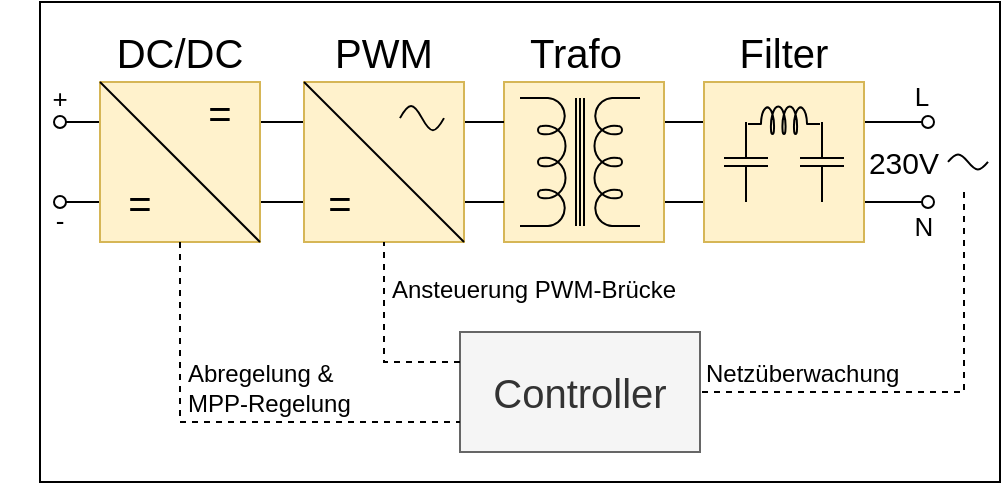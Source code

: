 <mxfile version="21.2.1" type="device">
  <diagram name="Seite-1" id="lhtfeydLj3nEnXqZ8XtC">
    <mxGraphModel dx="574" dy="401" grid="1" gridSize="10" guides="1" tooltips="1" connect="1" arrows="1" fold="1" page="1" pageScale="1" pageWidth="827" pageHeight="1169" math="0" shadow="0">
      <root>
        <mxCell id="0" />
        <mxCell id="1" parent="0" />
        <mxCell id="4xuCncQ8zbajrfOyiKRO-18" value="" style="rounded=0;whiteSpace=wrap;html=1;" vertex="1" parent="1">
          <mxGeometry x="130" y="320" width="480" height="240" as="geometry" />
        </mxCell>
        <mxCell id="4xuCncQ8zbajrfOyiKRO-13" style="edgeStyle=orthogonalEdgeStyle;rounded=0;orthogonalLoop=1;jettySize=auto;html=1;exitX=1;exitY=0.25;exitDx=0;exitDy=0;entryX=0;entryY=0.25;entryDx=0;entryDy=0;endArrow=none;endFill=0;" edge="1" parent="1" source="4xuCncQ8zbajrfOyiKRO-4" target="4xuCncQ8zbajrfOyiKRO-5">
          <mxGeometry relative="1" as="geometry" />
        </mxCell>
        <mxCell id="4xuCncQ8zbajrfOyiKRO-14" style="edgeStyle=orthogonalEdgeStyle;rounded=0;orthogonalLoop=1;jettySize=auto;html=1;exitX=1;exitY=0.75;exitDx=0;exitDy=0;entryX=0;entryY=0.75;entryDx=0;entryDy=0;endArrow=none;endFill=0;" edge="1" parent="1" source="4xuCncQ8zbajrfOyiKRO-4" target="4xuCncQ8zbajrfOyiKRO-5">
          <mxGeometry relative="1" as="geometry" />
        </mxCell>
        <mxCell id="4xuCncQ8zbajrfOyiKRO-4" value="" style="whiteSpace=wrap;html=1;aspect=fixed;fillColor=#fff2cc;strokeColor=#d6b656;" vertex="1" parent="1">
          <mxGeometry x="362" y="360" width="80" height="80" as="geometry" />
        </mxCell>
        <mxCell id="4xuCncQ8zbajrfOyiKRO-6" style="edgeStyle=orthogonalEdgeStyle;rounded=0;orthogonalLoop=1;jettySize=auto;html=1;exitX=0;exitY=0.25;exitDx=0;exitDy=0;endArrow=oval;endFill=0;" edge="1" parent="1" source="4xuCncQ8zbajrfOyiKRO-1">
          <mxGeometry relative="1" as="geometry">
            <mxPoint x="140" y="380" as="targetPoint" />
          </mxGeometry>
        </mxCell>
        <mxCell id="4xuCncQ8zbajrfOyiKRO-7" style="edgeStyle=orthogonalEdgeStyle;rounded=0;orthogonalLoop=1;jettySize=auto;html=1;exitX=0;exitY=0.75;exitDx=0;exitDy=0;endArrow=oval;endFill=0;" edge="1" parent="1" source="4xuCncQ8zbajrfOyiKRO-1">
          <mxGeometry relative="1" as="geometry">
            <mxPoint x="140" y="420" as="targetPoint" />
          </mxGeometry>
        </mxCell>
        <mxCell id="4xuCncQ8zbajrfOyiKRO-9" style="edgeStyle=orthogonalEdgeStyle;rounded=0;orthogonalLoop=1;jettySize=auto;html=1;exitX=1;exitY=0.25;exitDx=0;exitDy=0;entryX=0;entryY=0.25;entryDx=0;entryDy=0;endArrow=none;endFill=0;" edge="1" parent="1" source="4xuCncQ8zbajrfOyiKRO-1" target="4xuCncQ8zbajrfOyiKRO-2">
          <mxGeometry relative="1" as="geometry" />
        </mxCell>
        <mxCell id="4xuCncQ8zbajrfOyiKRO-10" style="edgeStyle=orthogonalEdgeStyle;rounded=0;orthogonalLoop=1;jettySize=auto;html=1;exitX=1;exitY=0.75;exitDx=0;exitDy=0;entryX=0;entryY=0.75;entryDx=0;entryDy=0;endArrow=none;endFill=0;" edge="1" parent="1" source="4xuCncQ8zbajrfOyiKRO-1" target="4xuCncQ8zbajrfOyiKRO-2">
          <mxGeometry relative="1" as="geometry" />
        </mxCell>
        <mxCell id="4xuCncQ8zbajrfOyiKRO-1" value="" style="whiteSpace=wrap;html=1;aspect=fixed;fillColor=#fff2cc;strokeColor=#d6b656;" vertex="1" parent="1">
          <mxGeometry x="160" y="360" width="80" height="80" as="geometry" />
        </mxCell>
        <mxCell id="4xuCncQ8zbajrfOyiKRO-11" style="edgeStyle=orthogonalEdgeStyle;rounded=0;orthogonalLoop=1;jettySize=auto;html=1;exitX=1;exitY=0.25;exitDx=0;exitDy=0;entryX=0;entryY=0.25;entryDx=0;entryDy=0;endArrow=none;endFill=0;" edge="1" parent="1" source="4xuCncQ8zbajrfOyiKRO-2" target="4xuCncQ8zbajrfOyiKRO-4">
          <mxGeometry relative="1" as="geometry" />
        </mxCell>
        <mxCell id="4xuCncQ8zbajrfOyiKRO-12" style="edgeStyle=orthogonalEdgeStyle;rounded=0;orthogonalLoop=1;jettySize=auto;html=1;exitX=1;exitY=0.75;exitDx=0;exitDy=0;entryX=0;entryY=0.75;entryDx=0;entryDy=0;endArrow=none;endFill=0;" edge="1" parent="1" source="4xuCncQ8zbajrfOyiKRO-2" target="4xuCncQ8zbajrfOyiKRO-4">
          <mxGeometry relative="1" as="geometry" />
        </mxCell>
        <mxCell id="4xuCncQ8zbajrfOyiKRO-2" value="" style="whiteSpace=wrap;html=1;aspect=fixed;fillColor=#fff2cc;strokeColor=#d6b656;" vertex="1" parent="1">
          <mxGeometry x="262" y="360" width="80" height="80" as="geometry" />
        </mxCell>
        <mxCell id="4xuCncQ8zbajrfOyiKRO-3" value="" style="pointerEvents=1;verticalLabelPosition=bottom;shadow=0;dashed=0;align=center;html=1;verticalAlign=top;shape=mxgraph.electrical.inductors.transformer_2;rotation=90;" vertex="1" parent="1">
          <mxGeometry x="368" y="370" width="64" height="60" as="geometry" />
        </mxCell>
        <mxCell id="4xuCncQ8zbajrfOyiKRO-16" style="edgeStyle=orthogonalEdgeStyle;rounded=0;orthogonalLoop=1;jettySize=auto;html=1;exitX=1;exitY=0.25;exitDx=0;exitDy=0;endArrow=oval;endFill=0;entryX=0.925;entryY=0.25;entryDx=0;entryDy=0;entryPerimeter=0;" edge="1" parent="1" source="4xuCncQ8zbajrfOyiKRO-5" target="4xuCncQ8zbajrfOyiKRO-18">
          <mxGeometry relative="1" as="geometry">
            <mxPoint x="550" y="380" as="targetPoint" />
          </mxGeometry>
        </mxCell>
        <mxCell id="4xuCncQ8zbajrfOyiKRO-17" style="edgeStyle=orthogonalEdgeStyle;rounded=0;orthogonalLoop=1;jettySize=auto;html=1;exitX=1;exitY=0.75;exitDx=0;exitDy=0;endArrow=oval;endFill=0;entryX=0.925;entryY=0.417;entryDx=0;entryDy=0;entryPerimeter=0;" edge="1" parent="1" source="4xuCncQ8zbajrfOyiKRO-5" target="4xuCncQ8zbajrfOyiKRO-18">
          <mxGeometry relative="1" as="geometry">
            <mxPoint x="550" y="420" as="targetPoint" />
          </mxGeometry>
        </mxCell>
        <mxCell id="4xuCncQ8zbajrfOyiKRO-5" value="" style="whiteSpace=wrap;html=1;aspect=fixed;fillColor=#fff2cc;strokeColor=#d6b656;" vertex="1" parent="1">
          <mxGeometry x="462" y="360" width="80" height="80" as="geometry" />
        </mxCell>
        <mxCell id="4xuCncQ8zbajrfOyiKRO-19" value="&lt;font style=&quot;font-size: 20px;&quot;&gt;Controller&lt;/font&gt;" style="rounded=0;whiteSpace=wrap;html=1;fillColor=#f5f5f5;fontColor=#333333;strokeColor=#666666;" vertex="1" parent="1">
          <mxGeometry x="340" y="485" width="120" height="60" as="geometry" />
        </mxCell>
        <mxCell id="4xuCncQ8zbajrfOyiKRO-20" value="&lt;font style=&quot;font-size: 20px;&quot;&gt;Trafo&lt;/font&gt;" style="text;html=1;strokeColor=none;fillColor=none;align=center;verticalAlign=middle;whiteSpace=wrap;rounded=0;" vertex="1" parent="1">
          <mxGeometry x="368" y="330" width="60" height="30" as="geometry" />
        </mxCell>
        <mxCell id="4xuCncQ8zbajrfOyiKRO-21" value="&lt;font style=&quot;font-size: 20px;&quot;&gt;Filter&lt;/font&gt;" style="text;html=1;strokeColor=none;fillColor=none;align=center;verticalAlign=middle;whiteSpace=wrap;rounded=0;" vertex="1" parent="1">
          <mxGeometry x="472" y="330" width="60" height="30" as="geometry" />
        </mxCell>
        <mxCell id="4xuCncQ8zbajrfOyiKRO-22" value="&lt;font style=&quot;font-size: 20px;&quot;&gt;PWM&lt;/font&gt;" style="text;html=1;strokeColor=none;fillColor=none;align=center;verticalAlign=middle;whiteSpace=wrap;rounded=0;" vertex="1" parent="1">
          <mxGeometry x="272" y="330" width="60" height="30" as="geometry" />
        </mxCell>
        <mxCell id="4xuCncQ8zbajrfOyiKRO-23" value="&lt;font style=&quot;font-size: 20px;&quot;&gt;DC/DC&lt;/font&gt;" style="text;html=1;strokeColor=none;fillColor=none;align=center;verticalAlign=middle;whiteSpace=wrap;rounded=0;" vertex="1" parent="1">
          <mxGeometry x="170" y="330" width="60" height="30" as="geometry" />
        </mxCell>
        <mxCell id="4xuCncQ8zbajrfOyiKRO-24" value="" style="pointerEvents=1;verticalLabelPosition=bottom;shadow=0;dashed=0;align=center;html=1;verticalAlign=top;shape=mxgraph.electrical.waveforms.sine_wave;" vertex="1" parent="1">
          <mxGeometry x="584" y="395" width="20" height="10" as="geometry" />
        </mxCell>
        <mxCell id="4xuCncQ8zbajrfOyiKRO-25" value="&lt;font style=&quot;font-size: 15px;&quot;&gt;230V&lt;/font&gt;" style="text;html=1;strokeColor=none;fillColor=none;align=center;verticalAlign=middle;whiteSpace=wrap;rounded=0;" vertex="1" parent="1">
          <mxGeometry x="532" y="385" width="60" height="30" as="geometry" />
        </mxCell>
        <mxCell id="4xuCncQ8zbajrfOyiKRO-27" value="&lt;font style=&quot;font-size: 13px;&quot;&gt;L&lt;/font&gt;" style="text;html=1;strokeColor=none;fillColor=none;align=center;verticalAlign=middle;whiteSpace=wrap;rounded=0;" vertex="1" parent="1">
          <mxGeometry x="541" y="352" width="60" height="30" as="geometry" />
        </mxCell>
        <mxCell id="4xuCncQ8zbajrfOyiKRO-28" value="&lt;font style=&quot;font-size: 13px;&quot;&gt;N&lt;/font&gt;" style="text;html=1;strokeColor=none;fillColor=none;align=center;verticalAlign=middle;whiteSpace=wrap;rounded=0;" vertex="1" parent="1">
          <mxGeometry x="542" y="417" width="60" height="30" as="geometry" />
        </mxCell>
        <mxCell id="4xuCncQ8zbajrfOyiKRO-30" value="&lt;font style=&quot;font-size: 13px;&quot;&gt;+&lt;/font&gt;" style="text;html=1;strokeColor=none;fillColor=none;align=center;verticalAlign=middle;whiteSpace=wrap;rounded=0;" vertex="1" parent="1">
          <mxGeometry x="110" y="353" width="60" height="30" as="geometry" />
        </mxCell>
        <mxCell id="4xuCncQ8zbajrfOyiKRO-31" value="&lt;font style=&quot;font-size: 13px;&quot;&gt;-&lt;/font&gt;" style="text;html=1;strokeColor=none;fillColor=none;align=center;verticalAlign=middle;whiteSpace=wrap;rounded=0;" vertex="1" parent="1">
          <mxGeometry x="110" y="414" width="60" height="30" as="geometry" />
        </mxCell>
        <mxCell id="4xuCncQ8zbajrfOyiKRO-33" value="&lt;font style=&quot;font-size: 20px;&quot;&gt;=&lt;/font&gt;" style="text;html=1;strokeColor=none;fillColor=none;align=center;verticalAlign=middle;whiteSpace=wrap;rounded=0;" vertex="1" parent="1">
          <mxGeometry x="150" y="405" width="60" height="30" as="geometry" />
        </mxCell>
        <mxCell id="4xuCncQ8zbajrfOyiKRO-34" value="" style="endArrow=none;html=1;rounded=0;entryX=1;entryY=1;entryDx=0;entryDy=0;exitX=0;exitY=0;exitDx=0;exitDy=0;" edge="1" parent="1" source="4xuCncQ8zbajrfOyiKRO-1" target="4xuCncQ8zbajrfOyiKRO-1">
          <mxGeometry width="50" height="50" relative="1" as="geometry">
            <mxPoint x="330" y="450" as="sourcePoint" />
            <mxPoint x="380" y="400" as="targetPoint" />
          </mxGeometry>
        </mxCell>
        <mxCell id="4xuCncQ8zbajrfOyiKRO-35" value="&lt;font style=&quot;font-size: 20px;&quot;&gt;=&lt;/font&gt;" style="text;html=1;strokeColor=none;fillColor=none;align=center;verticalAlign=middle;whiteSpace=wrap;rounded=0;" vertex="1" parent="1">
          <mxGeometry x="190" y="360" width="60" height="30" as="geometry" />
        </mxCell>
        <mxCell id="4xuCncQ8zbajrfOyiKRO-36" value="&lt;font style=&quot;font-size: 20px;&quot;&gt;=&lt;/font&gt;" style="text;html=1;strokeColor=none;fillColor=none;align=center;verticalAlign=middle;whiteSpace=wrap;rounded=0;" vertex="1" parent="1">
          <mxGeometry x="250" y="405" width="60" height="30" as="geometry" />
        </mxCell>
        <mxCell id="4xuCncQ8zbajrfOyiKRO-37" value="" style="endArrow=none;html=1;rounded=0;entryX=1;entryY=1;entryDx=0;entryDy=0;exitX=0;exitY=0;exitDx=0;exitDy=0;" edge="1" parent="1">
          <mxGeometry width="50" height="50" relative="1" as="geometry">
            <mxPoint x="262" y="360" as="sourcePoint" />
            <mxPoint x="342" y="440" as="targetPoint" />
          </mxGeometry>
        </mxCell>
        <mxCell id="4xuCncQ8zbajrfOyiKRO-38" value="" style="pointerEvents=1;verticalLabelPosition=bottom;shadow=0;dashed=0;align=center;html=1;verticalAlign=top;shape=mxgraph.electrical.waveforms.sine_wave;" vertex="1" parent="1">
          <mxGeometry x="310" y="370" width="22" height="16.18" as="geometry" />
        </mxCell>
        <mxCell id="4xuCncQ8zbajrfOyiKRO-40" value="" style="pointerEvents=1;verticalLabelPosition=bottom;shadow=0;dashed=0;align=center;html=1;verticalAlign=top;shape=mxgraph.electrical.capacitors.capacitor_1;direction=south;" vertex="1" parent="1">
          <mxGeometry x="510" y="380" width="22" height="40" as="geometry" />
        </mxCell>
        <mxCell id="4xuCncQ8zbajrfOyiKRO-41" value="" style="pointerEvents=1;verticalLabelPosition=bottom;shadow=0;dashed=0;align=center;html=1;verticalAlign=top;shape=mxgraph.electrical.capacitors.capacitor_1;direction=south;" vertex="1" parent="1">
          <mxGeometry x="472" y="380" width="22" height="40" as="geometry" />
        </mxCell>
        <mxCell id="4xuCncQ8zbajrfOyiKRO-42" value="" style="pointerEvents=1;verticalLabelPosition=bottom;shadow=0;dashed=0;align=center;html=1;verticalAlign=top;shape=mxgraph.electrical.inductors.inductor_5;" vertex="1" parent="1">
          <mxGeometry x="484" y="372" width="36" height="14" as="geometry" />
        </mxCell>
        <mxCell id="4xuCncQ8zbajrfOyiKRO-45" value="" style="endArrow=none;dashed=1;html=1;rounded=0;entryX=1;entryY=0.5;entryDx=0;entryDy=0;exitX=1;exitY=1;exitDx=0;exitDy=0;" edge="1" parent="1" source="4xuCncQ8zbajrfOyiKRO-25" target="4xuCncQ8zbajrfOyiKRO-19">
          <mxGeometry width="50" height="50" relative="1" as="geometry">
            <mxPoint x="310" y="450" as="sourcePoint" />
            <mxPoint x="360" y="400" as="targetPoint" />
            <Array as="points">
              <mxPoint x="592" y="515" />
            </Array>
          </mxGeometry>
        </mxCell>
        <mxCell id="4xuCncQ8zbajrfOyiKRO-47" value="" style="endArrow=none;dashed=1;html=1;rounded=0;exitX=0;exitY=0.25;exitDx=0;exitDy=0;entryX=0.5;entryY=1;entryDx=0;entryDy=0;" edge="1" parent="1" source="4xuCncQ8zbajrfOyiKRO-19" target="4xuCncQ8zbajrfOyiKRO-2">
          <mxGeometry width="50" height="50" relative="1" as="geometry">
            <mxPoint x="310" y="450" as="sourcePoint" />
            <mxPoint x="360" y="400" as="targetPoint" />
            <Array as="points">
              <mxPoint x="302" y="500" />
            </Array>
          </mxGeometry>
        </mxCell>
        <mxCell id="4xuCncQ8zbajrfOyiKRO-48" value="" style="endArrow=none;dashed=1;html=1;rounded=0;exitX=0.5;exitY=1;exitDx=0;exitDy=0;entryX=0;entryY=0.75;entryDx=0;entryDy=0;" edge="1" parent="1" source="4xuCncQ8zbajrfOyiKRO-1" target="4xuCncQ8zbajrfOyiKRO-19">
          <mxGeometry width="50" height="50" relative="1" as="geometry">
            <mxPoint x="310" y="450" as="sourcePoint" />
            <mxPoint x="360" y="400" as="targetPoint" />
            <Array as="points">
              <mxPoint x="200" y="530" />
            </Array>
          </mxGeometry>
        </mxCell>
        <mxCell id="4xuCncQ8zbajrfOyiKRO-49" value="&lt;font style=&quot;font-size: 12px;&quot;&gt;Abregelung &amp;amp;&lt;br&gt;MPP-Regelung&lt;br&gt;&lt;/font&gt;" style="text;html=1;strokeColor=none;fillColor=none;align=left;verticalAlign=middle;whiteSpace=wrap;rounded=0;" vertex="1" parent="1">
          <mxGeometry x="202" y="500.5" width="210" height="25" as="geometry" />
        </mxCell>
        <mxCell id="4xuCncQ8zbajrfOyiKRO-50" value="&lt;font style=&quot;font-size: 12px;&quot;&gt;Ansteuerung PWM-Brücke&lt;br&gt;&lt;/font&gt;" style="text;html=1;strokeColor=none;fillColor=none;align=left;verticalAlign=middle;whiteSpace=wrap;rounded=0;" vertex="1" parent="1">
          <mxGeometry x="304" y="451" width="146" height="25" as="geometry" />
        </mxCell>
        <mxCell id="4xuCncQ8zbajrfOyiKRO-51" value="&lt;font style=&quot;font-size: 12px;&quot;&gt;Netzüberwachung&lt;br&gt;&lt;/font&gt;" style="text;html=1;strokeColor=none;fillColor=none;align=left;verticalAlign=middle;whiteSpace=wrap;rounded=0;" vertex="1" parent="1">
          <mxGeometry x="461" y="493" width="120" height="25" as="geometry" />
        </mxCell>
      </root>
    </mxGraphModel>
  </diagram>
</mxfile>
